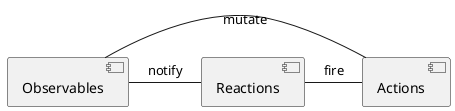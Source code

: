 ------------------------
component_diagram.png

@startuml
[Observables] - [Reactions] : notify
[Actions] - [Observables] : mutate
[Reactions] - [Actions] : fire
@enduml

PlantUML version 1.2020.00(Sat Jan 11 13:30:53 CET 2020)
(GPL source distribution)
Java Runtime: Java(TM) SE Runtime Environment
JVM: Java HotSpot(TM) Client VM
Java Version: 1.8.0_231-b11
Operating System: Windows 10
Default Encoding: Cp1250
Language: en
Country: GB

------------------------
